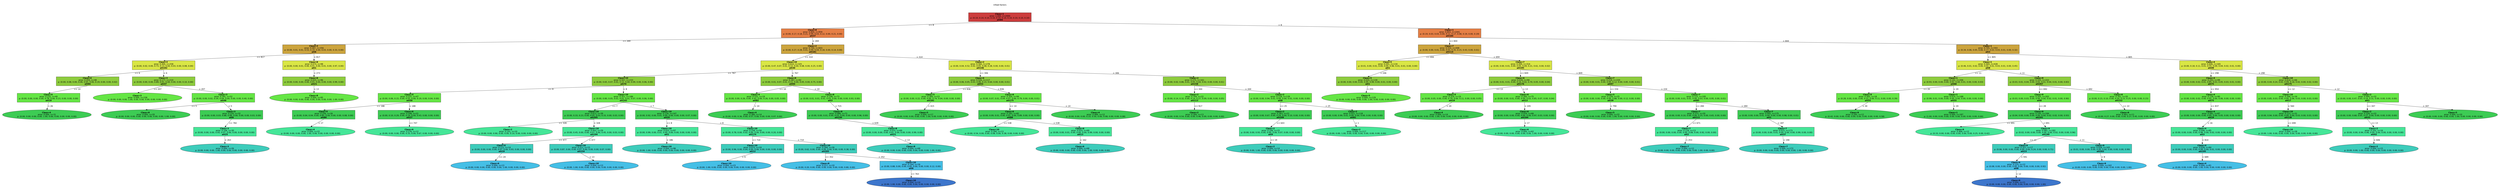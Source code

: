 digraph Tree {
splines=false;
graph [pad=".25", ranksep="0.5", nodesep="1"];
node [shape=rect, style="filled", color="black", fontname="helvetica",fillcolor="white"] ;
edge [fontname="helvetica"] ;
0 [label="mfeat-factors", shape=plaintext];
0:s -> 1:n [style=invis];   
1 [label=<<b> Class=1 </b> <br/> error: 1.000, n=2000 <br/> p: (0.10, 0.10, 0.10, 0.10, 0.10, 0.10, 0.10, 0.10, 0.10, 0.10) <br/><b>att84</b>>, fillcolor="0.000 0.7 0.800", shape="rect"];
2 [label=<<b> Class=8 </b> <br/> error: 0.800, n=959 <br/> p: (0.00, 0.17, 0.18, 0.21, 0.09, 0.03, 0.12, 0.00, 0.21, 0.00) <br/><b>att37</b>>, fillcolor="0.060 0.7 0.900", shape="rect"];
1:s -> 2:n [label="<= 8"] ;
3 [label=<<b> Class=3 </b> <br/> error: 0.487, n=356 <br/> p: (0.00, 0.01, 0.01, 0.53, 0.10, 0.00, 0.03, 0.00, 0.33, 0.00) <br/><b>att6</b>>, fillcolor="0.120 0.7 0.800", shape="rect"];
2:s -> 3:n [label="<= 269"] ;
4 [label=<<b> Class=3 </b> <br/> error: 0.400, n=258 <br/> p: (0.00, 0.02, 0.00, 0.73, 0.13, 0.00, 0.03, 0.00, 0.08, 0.00) <br/><b>att192</b>>, fillcolor="0.180 0.7 0.900", shape="rect"];
3:s -> 4:n [label="<= 817"] ;
5 [label=<<b> Class=4 </b> <br/> error: 0.459, n=48 <br/> p: (0.00, 0.08, 0.00, 0.06, 0.65, 0.00, 0.19, 0.00, 0.00, 0.02) <br/><b>att94</b>>, fillcolor="0.240 0.7 0.800", shape="rect"];
4:s -> 5:n [label="<= 6"] ;
6 [label=<<b> Class=4 </b> <br/> error: 0.232, n=40 <br/> p: (0.00, 0.00, 0.00, 0.00, 0.78, 0.00, 0.23, 0.00, 0.00, 0.00) <br/><b>att19</b>>, fillcolor="0.300 0.7 0.900", shape="rect"];
5:s -> 6:n [label="<= 14"] ;
7 [label=<<b> Class=4 </b> <br/> error: 0.000, n=31 <br/> p: (0.00, 0.00, 0.00, 0.00, 1.00, 0.00, 0.00, 0.00, 0.00, 0.00) >, fillcolor="0.360 0.7 0.800", shape="oval"];
6:s -> 7:n [label="> 26"] ;
8 [label=<<b> Class=3 </b> <br/> error: 0.177, n=210 <br/> p: (0.00, 0.00, 0.00, 0.89, 0.01, 0.00, 0.00, 0.00, 0.10, 0.00) <br/><b>att37</b>>, fillcolor="0.240 0.7 0.800", shape="rect"];
4:s -> 8:n [label="> 6"] ;
9 [label=<<b> Class=3 </b> <br/> error: 0.000, n=158 <br/> p: (0.00, 0.00, 0.00, 1.00, 0.00, 0.00, 0.00, 0.00, 0.00, 0.00) >, fillcolor="0.300 0.7 0.900", shape="oval"];
8:s -> 9:n [label="<= 207"] ;
10 [label=<<b> Class=3 </b> <br/> error: 0.391, n=52 <br/> p: (0.00, 0.00, 0.02, 0.54, 0.04, 0.00, 0.00, 0.00, 0.40, 0.00) <br/><b>att46</b>>, fillcolor="0.300 0.7 0.900", shape="rect"];
8:s -> 10:n [label="> 207"] ;
11 [label=<<b> Class=8 </b> <br/> error: 0.000, n=20 <br/> p: (0.00, 0.00, 0.00, 0.00, 0.00, 0.00, 0.00, 0.00, 1.00, 0.00) >, fillcolor="0.360 0.7 0.800", shape="oval"];
10:s -> 11:n [label="<= 5"] ;
12 [label=<<b> Class=3 </b> <br/> error: 0.220, n=32 <br/> p: (0.00, 0.00, 0.03, 0.88, 0.06, 0.00, 0.00, 0.00, 0.03, 0.00) <br/><b>att6</b>>, fillcolor="0.360 0.7 0.800", shape="rect"];
10:s -> 12:n [label="> 5"] ;
13 [label=<<b> Class=3 </b> <br/> error: 0.106, n=30 <br/> p: (0.00, 0.00, 0.00, 0.93, 0.07, 0.00, 0.00, 0.00, 0.00, 0.00) <br/><b>att25</b>>, fillcolor="0.420 0.7 0.900", shape="rect"];
12:s -> 13:n [label="<= 782"] ;
14 [label=<<b> Class=3 </b> <br/> error: 0.000, n=26 <br/> p: (0.00, 0.00, 0.00, 1.00, 0.00, 0.00, 0.00, 0.00, 0.00, 0.00) >, fillcolor="0.480 0.7 0.800", shape="oval"];
13:s -> 14:n [label="> 263"] ;
15 [label=<<b> Class=8 </b> <br/> error: 0.074, n=98 <br/> p: (0.00, 0.00, 0.01, 0.00, 0.01, 0.00, 0.01, 0.00, 0.97, 0.00) <br/><b>att1</b>>, fillcolor="0.180 0.7 0.900", shape="rect"];
3:s -> 15:n [label="> 817"] ;
16 [label=<<b> Class=8 </b> <br/> error: 0.025, n=96 <br/> p: (0.00, 0.00, 0.00, 0.00, 0.01, 0.00, 0.00, 0.00, 0.99, 0.00) <br/><b>att21</b>>, fillcolor="0.240 0.7 0.800", shape="rect"];
15:s -> 16:n [label="> 273"] ;
17 [label=<<b> Class=8 </b> <br/> error: 0.000, n=95 <br/> p: (0.00, 0.00, 0.00, 0.00, 0.00, 0.00, 0.00, 0.00, 1.00, 0.00) >, fillcolor="0.300 0.7 0.900", shape="oval"];
16:s -> 17:n [label="> 13"] ;
18 [label=<<b> Class=2 </b> <br/> error: 0.740, n=603 <br/> p: (0.00, 0.27, 0.28, 0.01, 0.09, 0.04, 0.18, 0.00, 0.14, 0.00) <br/><b>att181</b>>, fillcolor="0.120 0.7 0.800", shape="rect"];
2:s -> 18:n [label="> 269"] ;
19 [label=<<b> Class=10 </b> <br/> error: 0.610, n=325 <br/> p: (0.00, 0.47, 0.07, 0.01, 0.12, 0.00, 0.08, 0.00, 0.25, 0.00) <br/><b>att30</b>>, fillcolor="0.180 0.7 0.900", shape="rect"];
18:s -> 19:n [label="<= 314"] ;
20 [label=<<b> Class=10 </b> <br/> error: 0.507, n=233 <br/> p: (0.00, 0.65, 0.07, 0.01, 0.12, 0.00, 0.09, 0.00, 0.06, 0.00) <br/><b>att70</b>>, fillcolor="0.240 0.7 0.800", shape="rect"];
19:s -> 20:n [label="<= 767"] ;
21 [label=<<b> Class=4 </b> <br/> error: 0.537, n=47 <br/> p: (0.00, 0.06, 0.15, 0.00, 0.55, 0.00, 0.19, 0.00, 0.04, 0.00) <br/><b>att50</b>>, fillcolor="0.300 0.7 0.900", shape="rect"];
20:s -> 21:n [label="<= 8"] ;
22 [label=<<b> Class=4 </b> <br/> error: 0.256, n=26 <br/> p: (0.00, 0.04, 0.04, 0.00, 0.85, 0.00, 0.00, 0.00, 0.08, 0.00) <br/><b>att80</b>>, fillcolor="0.360 0.7 0.800", shape="rect"];
21:s -> 22:n [label="<= 188"] ;
23 [label=<<b> Class=4 </b> <br/> error: 0.000, n=22 <br/> p: (0.00, 0.00, 0.00, 0.00, 1.00, 0.00, 0.00, 0.00, 0.00, 0.00) >, fillcolor="0.420 0.7 0.900", shape="oval"];
22:s -> 23:n [label="> 17"] ;
24 [label=<<b> Class=6 </b> <br/> error: 0.548, n=21 <br/> p: (0.00, 0.10, 0.29, 0.00, 0.19, 0.00, 0.43, 0.00, 0.00, 0.00) <br/><b>att27</b>>, fillcolor="0.360 0.7 0.800", shape="rect"];
21:s -> 24:n [label="> 188"] ;
25 [label=<<b> Class=6 </b> <br/> error: 0.276, n=12 <br/> p: (0.00, 0.00, 0.00, 0.00, 0.33, 0.00, 0.67, 0.00, 0.00, 0.00) >, fillcolor="0.420 0.7 0.900", shape="oval"];
24:s -> 25:n [label="<= 747"] ;
26 [label=<<b> Class=10 </b> <br/> error: 0.351, n=186 <br/> p: (0.00, 0.80, 0.05, 0.01, 0.01, 0.01, 0.07, 0.00, 0.06, 0.00) <br/><b>att142</b>>, fillcolor="0.300 0.7 0.900", shape="rect"];
20:s -> 26:n [label="> 8"] ;
27 [label=<<b> Class=10 </b> <br/> error: 0.613, n=39 <br/> p: (0.00, 0.33, 0.23, 0.00, 0.05, 0.03, 0.33, 0.00, 0.03, 0.00) <br/><b>att205</b>>, fillcolor="0.360 0.7 0.800", shape="rect"];
26:s -> 27:n [label="<= 7"] ;
28 [label=<<b> Class=2 </b> <br/> error: 0.141, n=10 <br/> p: (0.00, 0.00, 0.90, 0.00, 0.00, 0.10, 0.00, 0.00, 0.00, 0.00) >, fillcolor="0.420 0.7 0.900", shape="oval"];
27:s -> 28:n [label="<= 328"] ;
29 [label=<<b> Class=10 </b> <br/> error: 0.443, n=29 <br/> p: (0.00, 0.45, 0.00, 0.00, 0.07, 0.00, 0.45, 0.00, 0.03, 0.00) <br/><b>att194</b>>, fillcolor="0.420 0.7 0.900", shape="rect"];
27:s -> 29:n [label="> 328"] ;
30 [label=<<b> Class=6 </b> <br/> error: 0.112, n=14 <br/> p: (0.00, 0.00, 0.00, 0.00, 0.07, 0.00, 0.93, 0.00, 0.00, 0.00) <br/><b>att19</b>>, fillcolor="0.480 0.7 0.800", shape="rect"];
29:s -> 30:n [label="<= 477"] ;
31 [label=<<b> Class=6 </b> <br/> error: 0.000, n=13 <br/> p: (0.00, 0.00, 0.00, 0.00, 0.00, 0.00, 1.00, 0.00, 0.00, 0.00) >, fillcolor="0.540 0.7 0.900", shape="oval"];
30:s -> 31:n [label="<= 24"] ;
32 [label=<<b> Class=10 </b> <br/> error: 0.211, n=15 <br/> p: (0.00, 0.87, 0.00, 0.00, 0.07, 0.00, 0.00, 0.00, 0.07, 0.00) <br/><b>att154</b>>, fillcolor="0.480 0.7 0.800", shape="rect"];
29:s -> 32:n [label="> 477"] ;
33 [label=<<b> Class=10 </b> <br/> error: 0.000, n=13 <br/> p: (0.00, 1.00, 0.00, 0.00, 0.00, 0.00, 0.00, 0.00, 0.00, 0.00) >, fillcolor="0.540 0.7 0.900", shape="oval"];
32:s -> 33:n [label="> 13"] ;
34 [label=<<b> Class=10 </b> <br/> error: 0.139, n=147 <br/> p: (0.00, 0.92, 0.00, 0.01, 0.00, 0.00, 0.00, 0.00, 0.07, 0.00) <br/><b>att35</b>>, fillcolor="0.360 0.7 0.800", shape="rect"];
26:s -> 34:n [label="> 7"] ;
35 [label=<<b> Class=10 </b> <br/> error: 0.025, n=97 <br/> p: (0.00, 0.99, 0.00, 0.01, 0.00, 0.00, 0.00, 0.00, 0.00, 0.00) <br/><b>att1</b>>, fillcolor="0.420 0.7 0.900", shape="rect"];
34:s -> 35:n [label="<= 8"] ;
36 [label=<<b> Class=10 </b> <br/> error: 0.000, n=96 <br/> p: (0.00, 1.00, 0.00, 0.00, 0.00, 0.00, 0.00, 0.00, 0.00, 0.00) >, fillcolor="0.480 0.7 0.800", shape="oval"];
35:s -> 36:n [label="> 186"] ;
37 [label=<<b> Class=10 </b> <br/> error: 0.258, n=50 <br/> p: (0.00, 0.78, 0.00, 0.02, 0.00, 0.00, 0.00, 0.00, 0.20, 0.00) <br/><b>att174</b>>, fillcolor="0.420 0.7 0.900", shape="rect"];
34:s -> 37:n [label="> 8"] ;
38 [label=<<b> Class=10 </b> <br/> error: 0.075, n=24 <br/> p: (0.00, 0.96, 0.00, 0.04, 0.00, 0.00, 0.00, 0.00, 0.00, 0.00) <br/><b>att12</b>>, fillcolor="0.480 0.7 0.800", shape="rect"];
37:s -> 38:n [label="<= 710"] ;
39 [label=<<b> Class=10 </b> <br/> error: 0.000, n=23 <br/> p: (0.00, 1.00, 0.00, 0.00, 0.00, 0.00, 0.00, 0.00, 0.00, 0.00) >, fillcolor="0.540 0.7 0.900", shape="oval"];
38:s -> 39:n [label="> 9"] ;
40 [label=<<b> Class=10 </b> <br/> error: 0.289, n=26 <br/> p: (0.00, 0.62, 0.00, 0.00, 0.00, 0.00, 0.00, 0.00, 0.38, 0.00) <br/><b>att205</b>>, fillcolor="0.480 0.7 0.800", shape="rect"];
37:s -> 40:n [label="> 710"] ;
41 [label=<<b> Class=8 </b> <br/> error: 0.217, n=10 <br/> p: (0.00, 0.20, 0.00, 0.00, 0.00, 0.00, 0.00, 0.00, 0.80, 0.00) >, fillcolor="0.540 0.7 0.900", shape="oval"];
40:s -> 41:n [label="<= 352"] ;
42 [label=<<b> Class=10 </b> <br/> error: 0.164, n=16 <br/> p: (0.00, 0.88, 0.00, 0.00, 0.00, 0.00, 0.00, 0.00, 0.12, 0.00) <br/><b>att6</b>>, fillcolor="0.540 0.7 0.900", shape="rect"];
40:s -> 42:n [label="> 352"] ;
43 [label=<<b> Class=10 </b> <br/> error: 0.000, n=14 <br/> p: (0.00, 1.00, 0.00, 0.00, 0.00, 0.00, 0.00, 0.00, 0.00, 0.00) >, fillcolor="0.600 0.7 0.800", shape="oval"];
42:s -> 43:n [label="<= 763"] ;
44 [label=<<b> Class=8 </b> <br/> error: 0.387, n=92 <br/> p: (0.00, 0.01, 0.07, 0.01, 0.11, 0.00, 0.05, 0.00, 0.75, 0.00) <br/><b>att94</b>>, fillcolor="0.240 0.7 0.800", shape="rect"];
19:s -> 44:n [label="> 767"] ;
45 [label=<<b> Class=4 </b> <br/> error: 0.531, n=19 <br/> p: (0.00, 0.00, 0.26, 0.00, 0.42, 0.00, 0.26, 0.00, 0.05, 0.00) <br/><b>att82</b>>, fillcolor="0.300 0.7 0.900", shape="rect"];
44:s -> 45:n [label="<= 10"] ;
46 [label=<<b> Class=4 </b> <br/> error: 0.380, n=14 <br/> p: (0.00, 0.00, 0.36, 0.00, 0.57, 0.00, 0.00, 0.00, 0.07, 0.00) >, fillcolor="0.360 0.7 0.800", shape="oval"];
45:s -> 46:n [label="> 10"] ;
47 [label=<<b> Class=8 </b> <br/> error: 0.148, n=73 <br/> p: (0.00, 0.01, 0.01, 0.01, 0.03, 0.00, 0.00, 0.00, 0.93, 0.00) <br/><b>att3</b>>, fillcolor="0.300 0.7 0.900", shape="rect"];
44:s -> 47:n [label="> 10"] ;
48 [label=<<b> Class=8 </b> <br/> error: 0.088, n=71 <br/> p: (0.00, 0.00, 0.01, 0.00, 0.03, 0.00, 0.00, 0.00, 0.96, 0.00) <br/><b>att150</b>>, fillcolor="0.360 0.7 0.800", shape="rect"];
47:s -> 48:n [label="> 715"] ;
49 [label=<<b> Class=8 </b> <br/> error: 0.033, n=69 <br/> p: (0.00, 0.00, 0.00, 0.00, 0.01, 0.00, 0.00, 0.00, 0.99, 0.00) <br/><b>att21</b>>, fillcolor="0.420 0.7 0.900", shape="rect"];
48:s -> 49:n [label="> 639"] ;
50 [label=<<b> Class=8 </b> <br/> error: 0.000, n=68 <br/> p: (0.00, 0.00, 0.00, 0.00, 0.00, 0.00, 0.00, 0.00, 1.00, 0.00) >, fillcolor="0.480 0.7 0.800", shape="oval"];
49:s -> 50:n [label="> 13"] ;
51 [label=<<b> Class=2 </b> <br/> error: 0.560, n=278 <br/> p: (0.00, 0.04, 0.52, 0.02, 0.05, 0.08, 0.28, 0.00, 0.00, 0.01) <br/><b>att146</b>>, fillcolor="0.180 0.7 0.900", shape="rect"];
18:s -> 51:n [label="> 314"] ;
52 [label=<<b> Class=6 </b> <br/> error: 0.526, n=117 <br/> p: (0.00, 0.06, 0.05, 0.03, 0.06, 0.15, 0.64, 0.00, 0.00, 0.01) <br/><b>att53</b>>, fillcolor="0.240 0.7 0.800", shape="rect"];
51:s -> 52:n [label="<= 306"] ;
53 [label=<<b> Class=5 </b> <br/> error: 0.300, n=23 <br/> p: (0.00, 0.00, 0.22, 0.00, 0.00, 0.74, 0.04, 0.00, 0.00, 0.00) <br/><b>att181</b>>, fillcolor="0.300 0.7 0.900", shape="rect"];
52:s -> 53:n [label="<= 836"] ;
54 [label=<<b> Class=5 </b> <br/> error: 0.000, n=17 <br/> p: (0.00, 0.00, 0.00, 0.00, 0.00, 1.00, 0.00, 0.00, 0.00, 0.00) >, fillcolor="0.360 0.7 0.800", shape="oval"];
53:s -> 54:n [label="> 415"] ;
55 [label=<<b> Class=6 </b> <br/> error: 0.350, n=94 <br/> p: (0.00, 0.07, 0.01, 0.04, 0.07, 0.00, 0.79, 0.00, 0.00, 0.01) <br/><b>att175</b>>, fillcolor="0.300 0.7 0.900", shape="rect"];
52:s -> 55:n [label="> 836"] ;
56 [label=<<b> Class=6 </b> <br/> error: 0.183, n=82 <br/> p: (0.00, 0.09, 0.01, 0.00, 0.01, 0.00, 0.89, 0.00, 0.00, 0.00) <br/><b>att88</b>>, fillcolor="0.360 0.7 0.800", shape="rect"];
55:s -> 56:n [label="<= 14"] ;
57 [label=<<b> Class=10 </b> <br/> error: 0.390, n=13 <br/> p: (0.00, 0.54, 0.00, 0.00, 0.08, 0.00, 0.38, 0.00, 0.00, 0.00) >, fillcolor="0.420 0.7 0.900", shape="oval"];
56:s -> 57:n [label="<= 538"] ;
58 [label=<<b> Class=6 </b> <br/> error: 0.033, n=69 <br/> p: (0.00, 0.00, 0.01, 0.00, 0.00, 0.00, 0.99, 0.00, 0.00, 0.00) <br/><b>att13</b>>, fillcolor="0.420 0.7 0.900", shape="rect"];
56:s -> 58:n [label="> 538"] ;
59 [label=<<b> Class=6 </b> <br/> error: 0.000, n=68 <br/> p: (0.00, 0.00, 0.00, 0.00, 0.00, 0.00, 1.00, 0.00, 0.00, 0.00) >, fillcolor="0.480 0.7 0.800", shape="oval"];
58:s -> 59:n [label="> 162"] ;
60 [label=<<b> Class=4 </b> <br/> error: 0.489, n=12 <br/> p: (0.00, 0.00, 0.00, 0.33, 0.50, 0.00, 0.08, 0.00, 0.00, 0.08) >, fillcolor="0.360 0.7 0.800", shape="oval"];
55:s -> 60:n [label="> 14"] ;
61 [label=<<b> Class=2 </b> <br/> error: 0.275, n=161 <br/> p: (0.00, 0.02, 0.86, 0.01, 0.05, 0.04, 0.02, 0.00, 0.00, 0.01) <br/><b>att158</b>>, fillcolor="0.240 0.7 0.800", shape="rect"];
51:s -> 61:n [label="> 306"] ;
62 [label=<<b> Class=2 </b> <br/> error: 0.704, n=22 <br/> p: (0.00, 0.14, 0.32, 0.00, 0.14, 0.27, 0.09, 0.00, 0.00, 0.05) <br/><b>att113</b>>, fillcolor="0.300 0.7 0.900", shape="rect"];
61:s -> 62:n [label="<= 344"] ;
63 [label=<<b> Class=2 </b> <br/> error: 0.300, n=13 <br/> p: (0.00, 0.00, 0.54, 0.00, 0.00, 0.46, 0.00, 0.00, 0.00, 0.00) >, fillcolor="0.360 0.7 0.800", shape="oval"];
62:s -> 63:n [label="<= 917"] ;
64 [label=<<b> Class=2 </b> <br/> error: 0.118, n=139 <br/> p: (0.00, 0.00, 0.94, 0.01, 0.04, 0.00, 0.01, 0.00, 0.00, 0.00) <br/><b>att8</b>>, fillcolor="0.300 0.7 0.900", shape="rect"];
61:s -> 64:n [label="> 344"] ;
65 [label=<<b> Class=2 </b> <br/> error: 0.363, n=21 <br/> p: (0.00, 0.00, 0.67, 0.00, 0.24, 0.00, 0.10, 0.00, 0.00, 0.00) <br/><b>att209</b>>, fillcolor="0.360 0.7 0.800", shape="rect"];
64:s -> 65:n [label="<= 25"] ;
66 [label=<<b> Class=2 </b> <br/> error: 0.106, n=15 <br/> p: (0.00, 0.00, 0.93, 0.00, 0.00, 0.00, 0.07, 0.00, 0.00, 0.00) <br/><b>att9</b>>, fillcolor="0.420 0.7 0.900", shape="rect"];
65:s -> 66:n [label="<= 643"] ;
67 [label=<<b> Class=2 </b> <br/> error: 0.000, n=14 <br/> p: (0.00, 0.00, 1.00, 0.00, 0.00, 0.00, 0.00, 0.00, 0.00, 0.00) >, fillcolor="0.480 0.7 0.800", shape="oval"];
66:s -> 67:n [label="<= 19"] ;
68 [label=<<b> Class=2 </b> <br/> error: 0.021, n=118 <br/> p: (0.00, 0.00, 0.99, 0.01, 0.00, 0.00, 0.00, 0.00, 0.00, 0.00) <br/><b>att81</b>>, fillcolor="0.360 0.7 0.800", shape="rect"];
64:s -> 68:n [label="> 25"] ;
69 [label=<<b> Class=2 </b> <br/> error: 0.000, n=117 <br/> p: (0.00, 0.00, 1.00, 0.00, 0.00, 0.00, 0.00, 0.00, 0.00, 0.00) >, fillcolor="0.420 0.7 0.900", shape="oval"];
68:s -> 69:n [label="> 1"] ;
70 [label=<<b> Class=1 </b> <br/> error: 0.843, n=1041 <br/> p: (0.19, 0.03, 0.03, 0.00, 0.11, 0.17, 0.08, 0.19, 0.00, 0.19) <br/><b>att184</b>>, fillcolor="0.060 0.7 0.900", shape="rect"];
1:s -> 70:n [label="> 8"] ;
71 [label=<<b> Class=7 </b> <br/> error: 0.554, n=448 <br/> p: (0.00, 0.00, 0.01, 0.00, 0.03, 0.35, 0.15, 0.43, 0.00, 0.01) <br/><b>att114</b>>, fillcolor="0.120 0.7 0.800", shape="rect"];
70:s -> 71:n [label="<= 844"] ;
72 [label=<<b> Class=5 </b> <br/> error: 0.091, n=134 <br/> p: (0.01, 0.00, 0.01, 0.00, 0.00, 0.96, 0.01, 0.01, 0.00, 0.00) <br/><b>att1</b>>, fillcolor="0.180 0.7 0.900", shape="rect"];
71:s -> 72:n [label="<= 694"] ;
73 [label=<<b> Class=5 </b> <br/> error: 0.020, n=130 <br/> p: (0.00, 0.00, 0.00, 0.00, 0.00, 0.99, 0.00, 0.01, 0.00, 0.00) <br/><b>att1</b>>, fillcolor="0.240 0.7 0.800", shape="rect"];
72:s -> 73:n [label="> 246"] ;
74 [label=<<b> Class=5 </b> <br/> error: 0.000, n=129 <br/> p: (0.00, 0.00, 0.00, 0.00, 0.00, 1.00, 0.00, 0.00, 0.00, 0.00) >, fillcolor="0.300 0.7 0.900", shape="oval"];
73:s -> 74:n [label="> 255"] ;
75 [label=<<b> Class=7 </b> <br/> error: 0.499, n=314 <br/> p: (0.00, 0.00, 0.01, 0.00, 0.05, 0.09, 0.21, 0.61, 0.00, 0.02) <br/><b>att195</b>>, fillcolor="0.180 0.7 0.900", shape="rect"];
71:s -> 75:n [label="> 694"] ;
76 [label=<<b> Class=6 </b> <br/> error: 0.439, n=94 <br/> p: (0.00, 0.01, 0.01, 0.00, 0.16, 0.02, 0.70, 0.05, 0.00, 0.04) <br/><b>att176</b>>, fillcolor="0.240 0.7 0.800", shape="rect"];
75:s -> 76:n [label="<= 849"] ;
77 [label=<<b> Class=4 </b> <br/> error: 0.319, n=19 <br/> p: (0.00, 0.05, 0.00, 0.00, 0.79, 0.00, 0.11, 0.00, 0.00, 0.05) <br/><b>att19</b>>, fillcolor="0.300 0.7 0.900", shape="rect"];
76:s -> 77:n [label="<= 13"] ;
78 [label=<<b> Class=4 </b> <br/> error: 0.000, n=14 <br/> p: (0.00, 0.00, 0.00, 0.00, 1.00, 0.00, 0.00, 0.00, 0.00, 0.00) >, fillcolor="0.360 0.7 0.800", shape="oval"];
77:s -> 78:n [label="> 20"] ;
79 [label=<<b> Class=6 </b> <br/> error: 0.260, n=75 <br/> p: (0.00, 0.00, 0.01, 0.00, 0.00, 0.03, 0.85, 0.07, 0.00, 0.04) <br/><b>att13</b>>, fillcolor="0.300 0.7 0.900", shape="rect"];
76:s -> 79:n [label="> 13"] ;
80 [label=<<b> Class=6 </b> <br/> error: 0.059, n=66 <br/> p: (0.00, 0.00, 0.00, 0.00, 0.00, 0.00, 0.97, 0.03, 0.00, 0.00) <br/><b>att164</b>>, fillcolor="0.360 0.7 0.800", shape="rect"];
79:s -> 80:n [label="> 245"] ;
81 [label=<<b> Class=6 </b> <br/> error: 0.000, n=62 <br/> p: (0.00, 0.00, 0.00, 0.00, 0.00, 0.00, 1.00, 0.00, 0.00, 0.00) >, fillcolor="0.420 0.7 0.900", shape="oval"];
80:s -> 81:n [label="> 17"] ;
82 [label=<<b> Class=7 </b> <br/> error: 0.218, n=220 <br/> p: (0.00, 0.00, 0.01, 0.00, 0.00, 0.12, 0.00, 0.85, 0.00, 0.01) <br/><b>att97</b>>, fillcolor="0.240 0.7 0.800", shape="rect"];
75:s -> 82:n [label="> 849"] ;
83 [label=<<b> Class=5 </b> <br/> error: 0.159, n=25 <br/> p: (0.00, 0.00, 0.00, 0.00, 0.00, 0.88, 0.00, 0.12, 0.00, 0.00) <br/><b>att39</b>>, fillcolor="0.300 0.7 0.900", shape="rect"];
82:s -> 83:n [label="<= 154"] ;
84 [label=<<b> Class=5 </b> <br/> error: 0.000, n=22 <br/> p: (0.00, 0.00, 0.00, 0.00, 0.00, 1.00, 0.00, 0.00, 0.00, 0.00) >, fillcolor="0.360 0.7 0.800", shape="oval"];
83:s -> 84:n [label="> 790"] ;
85 [label=<<b> Class=7 </b> <br/> error: 0.115, n=195 <br/> p: (0.00, 0.00, 0.01, 0.01, 0.00, 0.03, 0.00, 0.95, 0.00, 0.01) <br/><b>att85</b>>, fillcolor="0.300 0.7 0.900", shape="rect"];
82:s -> 85:n [label="> 154"] ;
86 [label=<<b> Class=7 </b> <br/> error: 0.372, n=20 <br/> p: (0.00, 0.00, 0.10, 0.00, 0.00, 0.25, 0.00, 0.65, 0.00, 0.00) <br/><b>att111</b>>, fillcolor="0.360 0.7 0.800", shape="rect"];
85:s -> 86:n [label="<= 284"] ;
87 [label=<<b> Class=7 </b> <br/> error: 0.118, n=13 <br/> p: (0.00, 0.00, 0.00, 0.00, 0.00, 0.08, 0.00, 0.92, 0.00, 0.00) <br/><b>att2</b>>, fillcolor="0.420 0.7 0.900", shape="rect"];
86:s -> 87:n [label="<= 671"] ;
88 [label=<<b> Class=7 </b> <br/> error: 0.000, n=12 <br/> p: (0.00, 0.00, 0.00, 0.00, 0.00, 0.00, 0.00, 1.00, 0.00, 0.00) >, fillcolor="0.480 0.7 0.800", shape="oval"];
87:s -> 88:n [label="> 253"] ;
89 [label=<<b> Class=7 </b> <br/> error: 0.042, n=175 <br/> p: (0.00, 0.00, 0.00, 0.01, 0.00, 0.00, 0.00, 0.98, 0.00, 0.01) <br/><b>att1</b>>, fillcolor="0.360 0.7 0.800", shape="rect"];
85:s -> 89:n [label="> 284"] ;
90 [label=<<b> Class=7 </b> <br/> error: 0.015, n=173 <br/> p: (0.00, 0.00, 0.00, 0.01, 0.00, 0.00, 0.00, 0.99, 0.00, 0.00) <br/><b>att37</b>>, fillcolor="0.420 0.7 0.900", shape="rect"];
89:s -> 90:n [label="> 187"] ;
91 [label=<<b> Class=7 </b> <br/> error: 0.000, n=172 <br/> p: (0.00, 0.00, 0.00, 0.00, 0.00, 0.00, 0.00, 1.00, 0.00, 0.00) >, fillcolor="0.480 0.7 0.800", shape="oval"];
90:s -> 91:n [label="> 190"] ;
92 [label=<<b> Class=1 </b> <br/> error: 0.705, n=593 <br/> p: (0.34, 0.06, 0.05, 0.00, 0.17, 0.03, 0.03, 0.01, 0.00, 0.32) <br/><b>att3</b>>, fillcolor="0.120 0.7 0.800", shape="rect"];
70:s -> 92:n [label="> 844"] ;
93 [label=<<b> Class=1 </b> <br/> error: 0.469, n=428 <br/> p: (0.46, 0.01, 0.02, 0.00, 0.02, 0.01, 0.03, 0.01, 0.00, 0.45) <br/><b>att8</b>>, fillcolor="0.180 0.7 0.900", shape="rect"];
92:s -> 93:n [label="<= 805"] ;
94 [label=<<b> Class=1 </b> <br/> error: 0.142, n=206 <br/> p: (0.93, 0.00, 0.00, 0.00, 0.02, 0.00, 0.01, 0.00, 0.00, 0.03) <br/><b>att68</b>>, fillcolor="0.240 0.7 0.800", shape="rect"];
93:s -> 94:n [label="<= 11"] ;
95 [label=<<b> Class=9 </b> <br/> error: 0.565, n=18 <br/> p: (0.28, 0.00, 0.00, 0.00, 0.22, 0.00, 0.11, 0.00, 0.00, 0.39) <br/><b>att55</b>>, fillcolor="0.300 0.7 0.900", shape="rect"];
94:s -> 95:n [label="<= 20"] ;
96 [label=<<b> Class=9 </b> <br/> error: 0.295, n=12 <br/> p: (0.42, 0.00, 0.00, 0.00, 0.00, 0.00, 0.00, 0.00, 0.00, 0.58) >, fillcolor="0.360 0.7 0.800", shape="oval"];
95:s -> 96:n [label="> 30"] ;
97 [label=<<b> Class=1 </b> <br/> error: 0.014, n=188 <br/> p: (0.99, 0.01, 0.00, 0.00, 0.00, 0.00, 0.00, 0.00, 0.00, 0.00) <br/><b>att55</b>>, fillcolor="0.300 0.7 0.900", shape="rect"];
94:s -> 97:n [label="> 20"] ;
98 [label=<<b> Class=1 </b> <br/> error: 0.000, n=187 <br/> p: (1.00, 0.00, 0.00, 0.00, 0.00, 0.00, 0.00, 0.00, 0.00, 0.00) >, fillcolor="0.360 0.7 0.800", shape="oval"];
97:s -> 98:n [label="> 20"] ;
99 [label=<<b> Class=9 </b> <br/> error: 0.335, n=222 <br/> p: (0.03, 0.01, 0.04, 0.00, 0.02, 0.01, 0.04, 0.01, 0.00, 0.83) <br/><b>att207</b>>, fillcolor="0.240 0.7 0.800", shape="rect"];
93:s -> 99:n [label="> 11"] ;
100 [label=<<b> Class=9 </b> <br/> error: 0.205, n=202 <br/> p: (0.03, 0.00, 0.03, 0.00, 0.00, 0.00, 0.02, 0.01, 0.00, 0.90) <br/><b>att8</b>>, fillcolor="0.300 0.7 0.900", shape="rect"];
99:s -> 100:n [label="<= 692"] ;
101 [label=<<b> Class=9 </b> <br/> error: 0.145, n=194 <br/> p: (0.04, 0.00, 0.00, 0.00, 0.00, 0.00, 0.02, 0.02, 0.00, 0.93) <br/><b>att101</b>>, fillcolor="0.360 0.7 0.800", shape="rect"];
100:s -> 101:n [label="<= 28"] ;
102 [label=<<b> Class=9 </b> <br/> error: 0.468, n=12 <br/> p: (0.33, 0.00, 0.00, 0.00, 0.00, 0.00, 0.00, 0.25, 0.00, 0.42) >, fillcolor="0.420 0.7 0.900", shape="oval"];
101:s -> 102:n [label="<= 691"] ;
103 [label=<<b> Class=9 </b> <br/> error: 0.082, n=182 <br/> p: (0.02, 0.00, 0.00, 0.00, 0.00, 0.00, 0.02, 0.00, 0.00, 0.96) <br/><b>att140</b>>, fillcolor="0.420 0.7 0.900", shape="rect"];
101:s -> 103:n [label="> 691"] ;
104 [label=<<b> Class=9 </b> <br/> error: 0.327, n=17 <br/> p: (0.06, 0.00, 0.00, 0.00, 0.00, 0.00, 0.24, 0.00, 0.00, 0.71) <br/><b>att15</b>>, fillcolor="0.480 0.7 0.800", shape="rect"];
103:s -> 104:n [label="<= 11"] ;
105 [label=<<b> Class=9 </b> <br/> error: 0.125, n=12 <br/> p: (0.08, 0.00, 0.00, 0.00, 0.00, 0.00, 0.00, 0.00, 0.00, 0.92) <br/><b>att8</b>>, fillcolor="0.540 0.7 0.900", shape="rect"];
104:s -> 105:n [label="> 591"] ;
106 [label=<<b> Class=9 </b> <br/> error: 0.000, n=11 <br/> p: (0.00, 0.00, 0.00, 0.00, 0.00, 0.00, 0.00, 0.00, 0.00, 1.00) >, fillcolor="0.600 0.7 0.800", shape="oval"];
105:s -> 106:n [label="> 12"] ;
107 [label=<<b> Class=9 </b> <br/> error: 0.028, n=165 <br/> p: (0.01, 0.00, 0.00, 0.00, 0.00, 0.00, 0.00, 0.00, 0.00, 0.99) <br/><b>att203</b>>, fillcolor="0.480 0.7 0.800", shape="rect"];
103:s -> 107:n [label="> 11"] ;
108 [label=<<b> Class=9 </b> <br/> error: 0.000, n=162 <br/> p: (0.00, 0.00, 0.00, 0.00, 0.00, 0.00, 0.00, 0.00, 0.00, 1.00) >, fillcolor="0.540 0.7 0.900", shape="oval"];
107:s -> 108:n [label="> 8"] ;
109 [label=<<b> Class=6 </b> <br/> error: 0.761, n=20 <br/> p: (0.00, 0.15, 0.10, 0.00, 0.20, 0.15, 0.25, 0.00, 0.00, 0.15) <br/><b>att152</b>>, fillcolor="0.300 0.7 0.900", shape="rect"];
99:s -> 109:n [label="> 692"] ;
110 [label=<<b> Class=6 </b> <br/> error: 0.463, n=11 <br/> p: (0.00, 0.27, 0.00, 0.00, 0.00, 0.27, 0.45, 0.00, 0.00, 0.00) >, fillcolor="0.360 0.7 0.800", shape="oval"];
109:s -> 110:n [label="<= 22"] ;
111 [label=<<b> Class=4 </b> <br/> error: 0.606, n=165 <br/> p: (0.00, 0.18, 0.11, 0.01, 0.55, 0.09, 0.04, 0.02, 0.01, 0.00) <br/><b>att49</b>>, fillcolor="0.180 0.7 0.900", shape="rect"];
92:s -> 111:n [label="> 805"] ;
112 [label=<<b> Class=4 </b> <br/> error: 0.293, n=99 <br/> p: (0.00, 0.00, 0.02, 0.01, 0.85, 0.03, 0.05, 0.03, 0.01, 0.00) <br/><b>att75</b>>, fillcolor="0.240 0.7 0.800", shape="rect"];
111:s -> 112:n [label="<= 298"] ;
113 [label=<<b> Class=4 </b> <br/> error: 0.139, n=90 <br/> p: (0.00, 0.00, 0.02, 0.00, 0.92, 0.00, 0.06, 0.00, 0.00, 0.00) <br/><b>att75</b>>, fillcolor="0.300 0.7 0.900", shape="rect"];
112:s -> 113:n [label="<= 954"] ;
114 [label=<<b> Class=4 </b> <br/> error: 0.081, n=87 <br/> p: (0.00, 0.00, 0.00, 0.00, 0.95, 0.00, 0.05, 0.00, 0.00, 0.00) <br/><b>att19</b>>, fillcolor="0.360 0.7 0.800", shape="rect"];
113:s -> 114:n [label="<= 837"] ;
115 [label=<<b> Class=4 </b> <br/> error: 0.048, n=85 <br/> p: (0.00, 0.00, 0.00, 0.00, 0.98, 0.00, 0.02, 0.00, 0.00, 0.00) <br/><b>att3</b>>, fillcolor="0.420 0.7 0.900", shape="rect"];
114:s -> 115:n [label="> 16"] ;
116 [label=<<b> Class=4 </b> <br/> error: 0.028, n=84 <br/> p: (0.00, 0.00, 0.00, 0.00, 0.99, 0.00, 0.01, 0.00, 0.00, 0.00) <br/><b>att195</b>>, fillcolor="0.480 0.7 0.800", shape="rect"];
115:s -> 116:n [label="> 810"] ;
117 [label=<<b> Class=4 </b> <br/> error: 0.000, n=81 <br/> p: (0.00, 0.00, 0.00, 0.00, 1.00, 0.00, 0.00, 0.00, 0.00, 0.00) >, fillcolor="0.540 0.7 0.900", shape="oval"];
116:s -> 117:n [label="> 689"] ;
118 [label=<<b> Class=10 </b> <br/> error: 0.618, n=66 <br/> p: (0.00, 0.44, 0.24, 0.02, 0.09, 0.18, 0.02, 0.00, 0.02, 0.00) <br/><b>att175</b>>, fillcolor="0.240 0.7 0.800", shape="rect"];
111:s -> 118:n [label="> 298"] ;
119 [label=<<b> Class=10 </b> <br/> error: 0.266, n=34 <br/> p: (0.00, 0.85, 0.03, 0.00, 0.00, 0.06, 0.03, 0.00, 0.03, 0.00) <br/><b>att17</b>>, fillcolor="0.300 0.7 0.900", shape="rect"];
118:s -> 119:n [label="<= 12"] ;
120 [label=<<b> Class=10 </b> <br/> error: 0.123, n=31 <br/> p: (0.00, 0.94, 0.00, 0.00, 0.00, 0.00, 0.03, 0.00, 0.03, 0.00) <br/><b>att138</b>>, fillcolor="0.360 0.7 0.800", shape="rect"];
119:s -> 120:n [label="> 560"] ;
121 [label=<<b> Class=10 </b> <br/> error: 0.000, n=28 <br/> p: (0.00, 1.00, 0.00, 0.00, 0.00, 0.00, 0.00, 0.00, 0.00, 0.00) >, fillcolor="0.420 0.7 0.900", shape="oval"];
120:s -> 121:n [label="<= 690"] ;
122 [label=<<b> Class=2 </b> <br/> error: 0.495, n=32 <br/> p: (0.00, 0.00, 0.47, 0.03, 0.19, 0.31, 0.00, 0.00, 0.00, 0.00) <br/><b>att1</b>>, fillcolor="0.300 0.7 0.900", shape="rect"];
118:s -> 122:n [label="> 12"] ;
123 [label=<<b> Class=2 </b> <br/> error: 0.328, n=22 <br/> p: (0.00, 0.00, 0.68, 0.05, 0.27, 0.00, 0.00, 0.00, 0.00, 0.00) <br/><b>att31</b>>, fillcolor="0.360 0.7 0.800", shape="rect"];
122:s -> 123:n [label="<= 347"] ;
124 [label=<<b> Class=2 </b> <br/> error: 0.102, n=16 <br/> p: (0.00, 0.00, 0.94, 0.06, 0.00, 0.00, 0.00, 0.00, 0.00, 0.00) <br/><b>att42</b>>, fillcolor="0.420 0.7 0.900", shape="rect"];
123:s -> 124:n [label="<= 13"] ;
125 [label=<<b> Class=2 </b> <br/> error: 0.000, n=15 <br/> p: (0.00, 0.00, 1.00, 0.00, 0.00, 0.00, 0.00, 0.00, 0.00, 0.00) >, fillcolor="0.480 0.7 0.800", shape="oval"];
124:s -> 125:n [label="> 606"] ;
126 [label=<<b> Class=5 </b> <br/> error: 0.000, n=10 <br/> p: (0.00, 0.00, 0.00, 0.00, 0.00, 1.00, 0.00, 0.00, 0.00, 0.00) >, fillcolor="0.360 0.7 0.800", shape="oval"];
122:s -> 126:n [label="> 347"] ;

}